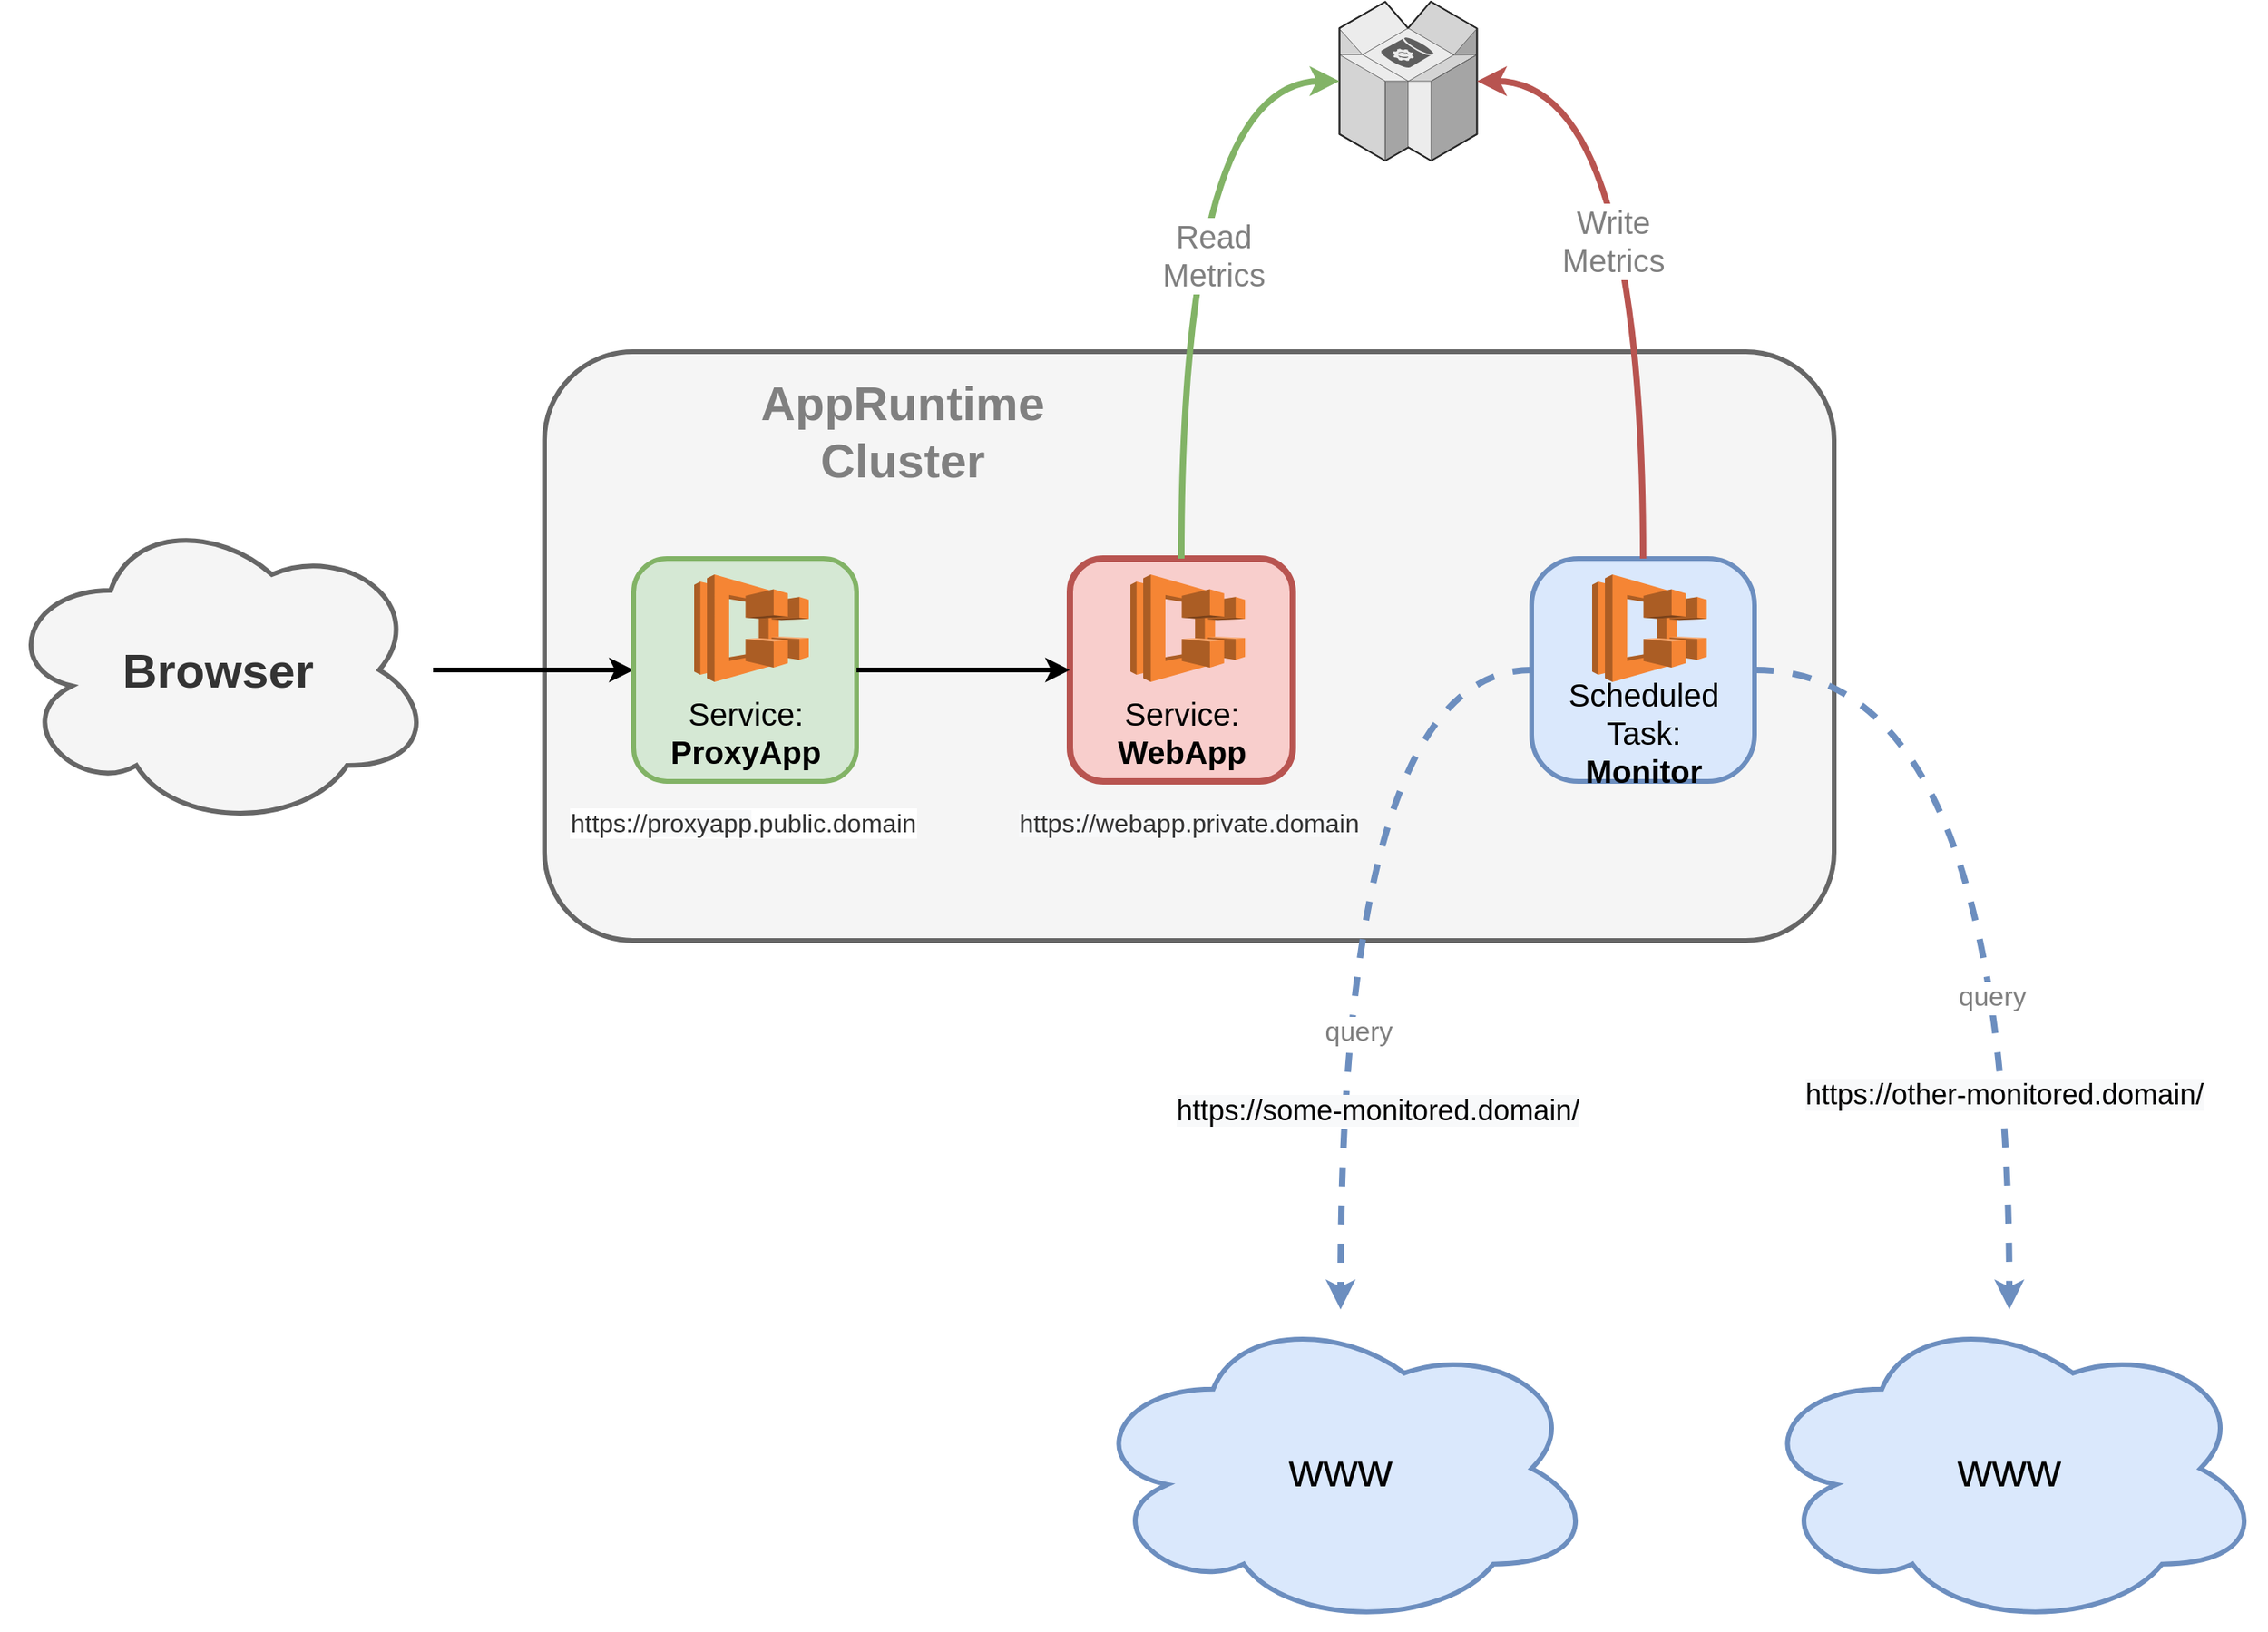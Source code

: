 <mxfile version="14.5.1" type="device"><diagram id="OtH46WtETr5Drem1chTS" name="Page-1"><mxGraphModel dx="3443" dy="1500" grid="1" gridSize="10" guides="1" tooltips="1" connect="1" arrows="1" fold="1" page="1" pageScale="1" pageWidth="827" pageHeight="1169" math="0" shadow="0"><root><mxCell id="0"/><mxCell id="1" parent="0"/><mxCell id="W-NHGOIxyXZzC1i4D5vV-28" value="" style="rounded=1;whiteSpace=wrap;html=1;fillColor=#f5f5f5;strokeColor=#666666;fontColor=#333333;strokeWidth=3;" parent="1" vertex="1"><mxGeometry x="120" y="830" width="810" height="370" as="geometry"/></mxCell><mxCell id="UnVnhPm4hesO_rqyQLFG-13" style="rounded=0;orthogonalLoop=1;jettySize=auto;html=1;strokeWidth=3;" edge="1" parent="1" source="W-NHGOIxyXZzC1i4D5vV-59" target="UnVnhPm4hesO_rqyQLFG-8"><mxGeometry relative="1" as="geometry"><mxPoint x="-80" y="1020" as="targetPoint"/></mxGeometry></mxCell><mxCell id="W-NHGOIxyXZzC1i4D5vV-59" value="&lt;font size=&quot;1&quot;&gt;&lt;b style=&quot;font-size: 30px&quot;&gt;Browser&lt;/b&gt;&lt;/font&gt;" style="ellipse;shape=cloud;whiteSpace=wrap;html=1;fillColor=#f5f5f5;strokeColor=#666666;fontColor=#333333;strokeWidth=3;" parent="1" vertex="1"><mxGeometry x="-220" y="930" width="270" height="200" as="geometry"/></mxCell><mxCell id="W-NHGOIxyXZzC1i4D5vV-52" value="" style="group;strokeWidth=4;" parent="1" vertex="1" connectable="0"><mxGeometry x="740" y="960" width="140" height="140" as="geometry"/></mxCell><mxCell id="W-NHGOIxyXZzC1i4D5vV-53" value="" style="rounded=1;whiteSpace=wrap;html=1;fillColor=#dae8fc;strokeColor=#6c8ebf;arcSize=21;strokeWidth=3;" parent="W-NHGOIxyXZzC1i4D5vV-52" vertex="1"><mxGeometry width="140" height="140" as="geometry"/></mxCell><mxCell id="W-NHGOIxyXZzC1i4D5vV-54" value="&lt;font style=&quot;font-size: 20px&quot;&gt;Scheduled Task:&lt;br&gt;&lt;b&gt;Monitor&lt;/b&gt;&lt;/font&gt;" style="text;html=1;strokeColor=none;fillColor=none;align=center;verticalAlign=middle;whiteSpace=wrap;rounded=0;" parent="W-NHGOIxyXZzC1i4D5vV-52" vertex="1"><mxGeometry x="7.5" y="90" width="125" height="38.17" as="geometry"/></mxCell><mxCell id="W-NHGOIxyXZzC1i4D5vV-55" value="" style="outlineConnect=0;dashed=0;verticalLabelPosition=bottom;verticalAlign=top;align=center;html=1;shape=mxgraph.aws3.ecs;fillColor=#F58534;gradientColor=none;" parent="W-NHGOIxyXZzC1i4D5vV-52" vertex="1"><mxGeometry x="38" y="10" width="72" height="67.5" as="geometry"/></mxCell><mxCell id="q0rGZpEOJsN_URCv_gIj-1" value="www" style="ellipse;shape=cloud;whiteSpace=wrap;html=1;fillColor=#dae8fc;strokeColor=#6c8ebf;fontSize=30;strokeWidth=3;" parent="1" vertex="1"><mxGeometry x="460" y="1431.83" width="320" height="200" as="geometry"/></mxCell><mxCell id="q0rGZpEOJsN_URCv_gIj-4" value="AppRuntime Cluster" style="text;html=1;strokeColor=none;fillColor=none;align=center;verticalAlign=middle;whiteSpace=wrap;rounded=0;fontSize=30;fontStyle=1;fontColor=#808080;" parent="1" vertex="1"><mxGeometry x="240" y="870" width="210" height="20" as="geometry"/></mxCell><mxCell id="q0rGZpEOJsN_URCv_gIj-5" value="www" style="ellipse;shape=cloud;whiteSpace=wrap;html=1;fillColor=#dae8fc;strokeColor=#6c8ebf;fontSize=30;strokeWidth=3;" parent="1" vertex="1"><mxGeometry x="880" y="1431.83" width="320" height="200" as="geometry"/></mxCell><mxCell id="q0rGZpEOJsN_URCv_gIj-6" value="" style="verticalLabelPosition=bottom;html=1;verticalAlign=top;strokeWidth=1;align=center;outlineConnect=0;dashed=0;outlineConnect=0;shape=mxgraph.aws3d.dynamoDb;fillColor=#ECECEC;strokeColor=#5E5E5E;aspect=fixed;fontSize=17;fontColor=#808080;" parent="1" vertex="1"><mxGeometry x="619.28" y="610" width="86.43" height="100" as="geometry"/></mxCell><mxCell id="q0rGZpEOJsN_URCv_gIj-8" style="edgeStyle=orthogonalEdgeStyle;rounded=0;orthogonalLoop=1;jettySize=auto;html=1;fontSize=20;fontColor=#808080;curved=1;fillColor=#f8cecc;strokeColor=#b85450;strokeWidth=4;exitX=0.5;exitY=0;exitDx=0;exitDy=0;" parent="1" source="W-NHGOIxyXZzC1i4D5vV-53" target="q0rGZpEOJsN_URCv_gIj-6" edge="1"><mxGeometry relative="1" as="geometry"><Array as="points"><mxPoint x="810" y="660"/></Array></mxGeometry></mxCell><mxCell id="q0rGZpEOJsN_URCv_gIj-9" value="Write&lt;br style=&quot;font-size: 20px;&quot;&gt;Metrics" style="edgeLabel;html=1;align=center;verticalAlign=middle;resizable=0;points=[];fontSize=20;fontColor=#808080;" parent="q0rGZpEOJsN_URCv_gIj-8" vertex="1" connectable="0"><mxGeometry x="0.5" y="-3" relative="1" as="geometry"><mxPoint x="-16.47" y="103" as="offset"/></mxGeometry></mxCell><mxCell id="q0rGZpEOJsN_URCv_gIj-10" style="edgeStyle=orthogonalEdgeStyle;curved=1;rounded=0;orthogonalLoop=1;jettySize=auto;html=1;dashed=1;strokeWidth=4;fontSize=17;fontColor=#808080;fillColor=#dae8fc;strokeColor=#6c8ebf;exitX=1;exitY=0.5;exitDx=0;exitDy=0;" parent="1" source="W-NHGOIxyXZzC1i4D5vV-53" target="q0rGZpEOJsN_URCv_gIj-5" edge="1"><mxGeometry relative="1" as="geometry"><Array as="points"><mxPoint x="1040" y="1030"/></Array></mxGeometry></mxCell><mxCell id="q0rGZpEOJsN_URCv_gIj-13" value="query" style="edgeLabel;html=1;align=center;verticalAlign=middle;resizable=0;points=[];fontSize=17;fontColor=#808080;" parent="q0rGZpEOJsN_URCv_gIj-10" vertex="1" connectable="0"><mxGeometry x="0.303" y="-11" relative="1" as="geometry"><mxPoint as="offset"/></mxGeometry></mxCell><mxCell id="q0rGZpEOJsN_URCv_gIj-14" value="" style="group;container=1;" parent="1" vertex="1" connectable="0"><mxGeometry x="450" y="960" width="140" height="140" as="geometry"/></mxCell><mxCell id="q0rGZpEOJsN_URCv_gIj-15" value="" style="rounded=1;whiteSpace=wrap;html=1;fillColor=#f8cecc;strokeColor=#b85450;strokeWidth=4;" parent="q0rGZpEOJsN_URCv_gIj-14" vertex="1"><mxGeometry width="140" height="140" as="geometry"/></mxCell><mxCell id="q0rGZpEOJsN_URCv_gIj-16" value="&lt;font style=&quot;font-size: 20px&quot;&gt;Service:&lt;br&gt;&lt;b&gt;WebApp&lt;/b&gt;&lt;/font&gt;" style="text;html=1;strokeColor=none;fillColor=none;align=center;verticalAlign=middle;whiteSpace=wrap;rounded=0;" parent="q0rGZpEOJsN_URCv_gIj-14" vertex="1"><mxGeometry x="7.5" y="90" width="125" height="38.17" as="geometry"/></mxCell><mxCell id="q0rGZpEOJsN_URCv_gIj-17" value="" style="outlineConnect=0;dashed=0;verticalLabelPosition=bottom;verticalAlign=top;align=center;html=1;shape=mxgraph.aws3.ecs;fillColor=#F58534;gradientColor=none;" parent="q0rGZpEOJsN_URCv_gIj-14" vertex="1"><mxGeometry x="38" y="10" width="72" height="67.5" as="geometry"/></mxCell><mxCell id="q0rGZpEOJsN_URCv_gIj-18" style="edgeStyle=orthogonalEdgeStyle;curved=1;rounded=0;orthogonalLoop=1;jettySize=auto;html=1;strokeWidth=4;fontSize=17;fontColor=#808080;exitX=0.5;exitY=0;exitDx=0;exitDy=0;fillColor=#d5e8d4;strokeColor=#82b366;" parent="1" source="q0rGZpEOJsN_URCv_gIj-15" target="q0rGZpEOJsN_URCv_gIj-6" edge="1"><mxGeometry relative="1" as="geometry"><Array as="points"><mxPoint x="520" y="660"/></Array></mxGeometry></mxCell><mxCell id="q0rGZpEOJsN_URCv_gIj-19" value="Read&lt;br style=&quot;font-size: 20px;&quot;&gt;Metrics" style="edgeLabel;html=1;align=center;verticalAlign=middle;resizable=0;points=[];fontSize=20;fontColor=#808080;" parent="q0rGZpEOJsN_URCv_gIj-18" vertex="1" connectable="0"><mxGeometry x="-0.044" y="-20" relative="1" as="geometry"><mxPoint as="offset"/></mxGeometry></mxCell><mxCell id="q0rGZpEOJsN_URCv_gIj-22" style="edgeStyle=orthogonalEdgeStyle;curved=1;rounded=0;orthogonalLoop=1;jettySize=auto;html=1;strokeWidth=4;fontSize=17;fontColor=#808080;dashed=1;fillColor=#dae8fc;strokeColor=#6c8ebf;" parent="1" source="W-NHGOIxyXZzC1i4D5vV-53" target="q0rGZpEOJsN_URCv_gIj-1" edge="1"><mxGeometry relative="1" as="geometry"><Array as="points"><mxPoint x="620" y="1030"/></Array></mxGeometry></mxCell><mxCell id="q0rGZpEOJsN_URCv_gIj-23" value="query" style="edgeLabel;html=1;align=center;verticalAlign=middle;resizable=0;points=[];fontSize=17;fontColor=#808080;" parent="q0rGZpEOJsN_URCv_gIj-22" vertex="1" connectable="0"><mxGeometry x="0.331" y="11" relative="1" as="geometry"><mxPoint as="offset"/></mxGeometry></mxCell><mxCell id="UnVnhPm4hesO_rqyQLFG-7" value="" style="group;container=1;" vertex="1" connectable="0" parent="1"><mxGeometry x="176" y="960" width="140" height="140" as="geometry"/></mxCell><mxCell id="UnVnhPm4hesO_rqyQLFG-8" value="" style="rounded=1;whiteSpace=wrap;html=1;fillColor=#d5e8d4;strokeColor=#82b366;strokeWidth=3;" vertex="1" parent="UnVnhPm4hesO_rqyQLFG-7"><mxGeometry width="140" height="140" as="geometry"/></mxCell><mxCell id="UnVnhPm4hesO_rqyQLFG-9" value="&lt;font style=&quot;font-size: 20px&quot;&gt;Service:&lt;br&gt;&lt;b&gt;ProxyApp&lt;/b&gt;&lt;/font&gt;" style="text;html=1;strokeColor=none;fillColor=none;align=center;verticalAlign=middle;whiteSpace=wrap;rounded=0;strokeWidth=5;" vertex="1" parent="UnVnhPm4hesO_rqyQLFG-7"><mxGeometry x="7.5" y="90" width="125" height="38.17" as="geometry"/></mxCell><mxCell id="UnVnhPm4hesO_rqyQLFG-10" value="" style="outlineConnect=0;dashed=0;verticalLabelPosition=bottom;verticalAlign=top;align=center;html=1;shape=mxgraph.aws3.ecs;fillColor=#F58534;gradientColor=none;" vertex="1" parent="UnVnhPm4hesO_rqyQLFG-7"><mxGeometry x="38" y="10" width="72" height="67.5" as="geometry"/></mxCell><mxCell id="UnVnhPm4hesO_rqyQLFG-12" style="edgeStyle=orthogonalEdgeStyle;rounded=0;orthogonalLoop=1;jettySize=auto;html=1;exitX=1;exitY=0.5;exitDx=0;exitDy=0;fillColor=#f8cecc;strokeWidth=3;" edge="1" parent="1" source="UnVnhPm4hesO_rqyQLFG-8" target="q0rGZpEOJsN_URCv_gIj-15"><mxGeometry relative="1" as="geometry"/></mxCell><mxCell id="UnVnhPm4hesO_rqyQLFG-14" value="&lt;span style=&quot;color: rgb(51, 51, 51); font-family: helvetica; font-size: 16px; font-style: normal; font-weight: 400; letter-spacing: normal; text-indent: 0px; text-transform: none; word-spacing: 0px; display: inline; float: none;&quot;&gt;https://&lt;span style=&quot;background-color: rgb(248, 249, 250); font-size: 16px;&quot;&gt;proxyapp&lt;/span&gt;.public.domain&lt;/span&gt;" style="text;whiteSpace=wrap;html=1;labelBackgroundColor=#ffffff;align=center;fontSize=16;" vertex="1" parent="1"><mxGeometry x="140" y="1110" width="210" height="30" as="geometry"/></mxCell><mxCell id="UnVnhPm4hesO_rqyQLFG-15" value="&lt;span style=&quot;color: rgb(51, 51, 51); font-family: helvetica; font-size: 16px; font-style: normal; font-weight: 400; letter-spacing: normal; text-indent: 0px; text-transform: none; word-spacing: 0px; background-color: rgb(248, 249, 250); display: inline; float: none;&quot;&gt;https://webapp.private.domain&lt;/span&gt;" style="text;whiteSpace=wrap;html=1;align=center;fontSize=16;" vertex="1" parent="1"><mxGeometry x="420" y="1110" width="210" height="30" as="geometry"/></mxCell><mxCell id="UnVnhPm4hesO_rqyQLFG-16" style="edgeStyle=orthogonalEdgeStyle;rounded=0;orthogonalLoop=1;jettySize=auto;html=1;exitX=0.5;exitY=1;exitDx=0;exitDy=0;" edge="1" parent="1"><mxGeometry relative="1" as="geometry"><mxPoint x="265" y="1150" as="sourcePoint"/><mxPoint x="265" y="1150" as="targetPoint"/></mxGeometry></mxCell><mxCell id="UnVnhPm4hesO_rqyQLFG-17" value="&lt;span style=&quot;color: rgb(0, 0, 0); font-family: helvetica; font-size: 18px; font-style: normal; font-weight: 400; letter-spacing: normal; text-align: center; text-indent: 0px; text-transform: none; word-spacing: 0px; background-color: rgb(248, 249, 250); display: inline; float: none;&quot;&gt;https://some-monitored.domain/&lt;/span&gt;" style="text;whiteSpace=wrap;html=1;fontSize=18;" vertex="1" parent="1"><mxGeometry x="515.35" y="1290" width="294.29" height="30" as="geometry"/></mxCell><mxCell id="UnVnhPm4hesO_rqyQLFG-19" value="&lt;span style=&quot;color: rgb(0, 0, 0); font-family: helvetica; font-size: 18px; font-style: normal; font-weight: 400; letter-spacing: normal; text-align: center; text-indent: 0px; text-transform: none; word-spacing: 0px; background-color: rgb(248, 249, 250); display: inline; float: none;&quot;&gt;https://other-monitored.domain/&lt;/span&gt;" style="text;whiteSpace=wrap;html=1;fontSize=18;" vertex="1" parent="1"><mxGeometry x="910" y="1280" width="270" height="30" as="geometry"/></mxCell></root></mxGraphModel></diagram></mxfile>